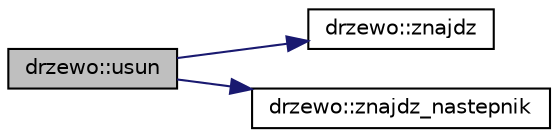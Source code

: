 digraph G
{
  edge [fontname="Helvetica",fontsize="10",labelfontname="Helvetica",labelfontsize="10"];
  node [fontname="Helvetica",fontsize="10",shape=record];
  rankdir="LR";
  Node1 [label="drzewo::usun",height=0.2,width=0.4,color="black", fillcolor="grey75", style="filled" fontcolor="black"];
  Node1 -> Node2 [color="midnightblue",fontsize="10",style="solid",fontname="Helvetica"];
  Node2 [label="drzewo::znajdz",height=0.2,width=0.4,color="black", fillcolor="white", style="filled",URL="$classdrzewo.html#adefbcd8f2af76e2009d4d8970e3388da",tooltip="funkcja znajduje w drzewie element o podanym kluczu"];
  Node1 -> Node3 [color="midnightblue",fontsize="10",style="solid",fontname="Helvetica"];
  Node3 [label="drzewo::znajdz_nastepnik",height=0.2,width=0.4,color="black", fillcolor="white", style="filled",URL="$classdrzewo.html#a99dbf187b41e0d9f497bf7dadbf00f83"];
}
